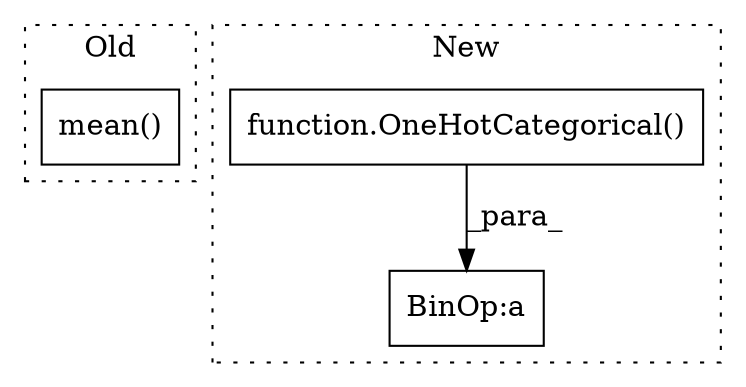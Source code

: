 digraph G {
subgraph cluster0 {
1 [label="mean()" a="75" s="5944" l="69" shape="box"];
label = "Old";
style="dotted";
}
subgraph cluster1 {
2 [label="function.OneHotCategorical()" a="75" s="6560" l="83" shape="box"];
3 [label="BinOp:a" a="82" s="6725" l="3" shape="box"];
label = "New";
style="dotted";
}
2 -> 3 [label="_para_"];
}